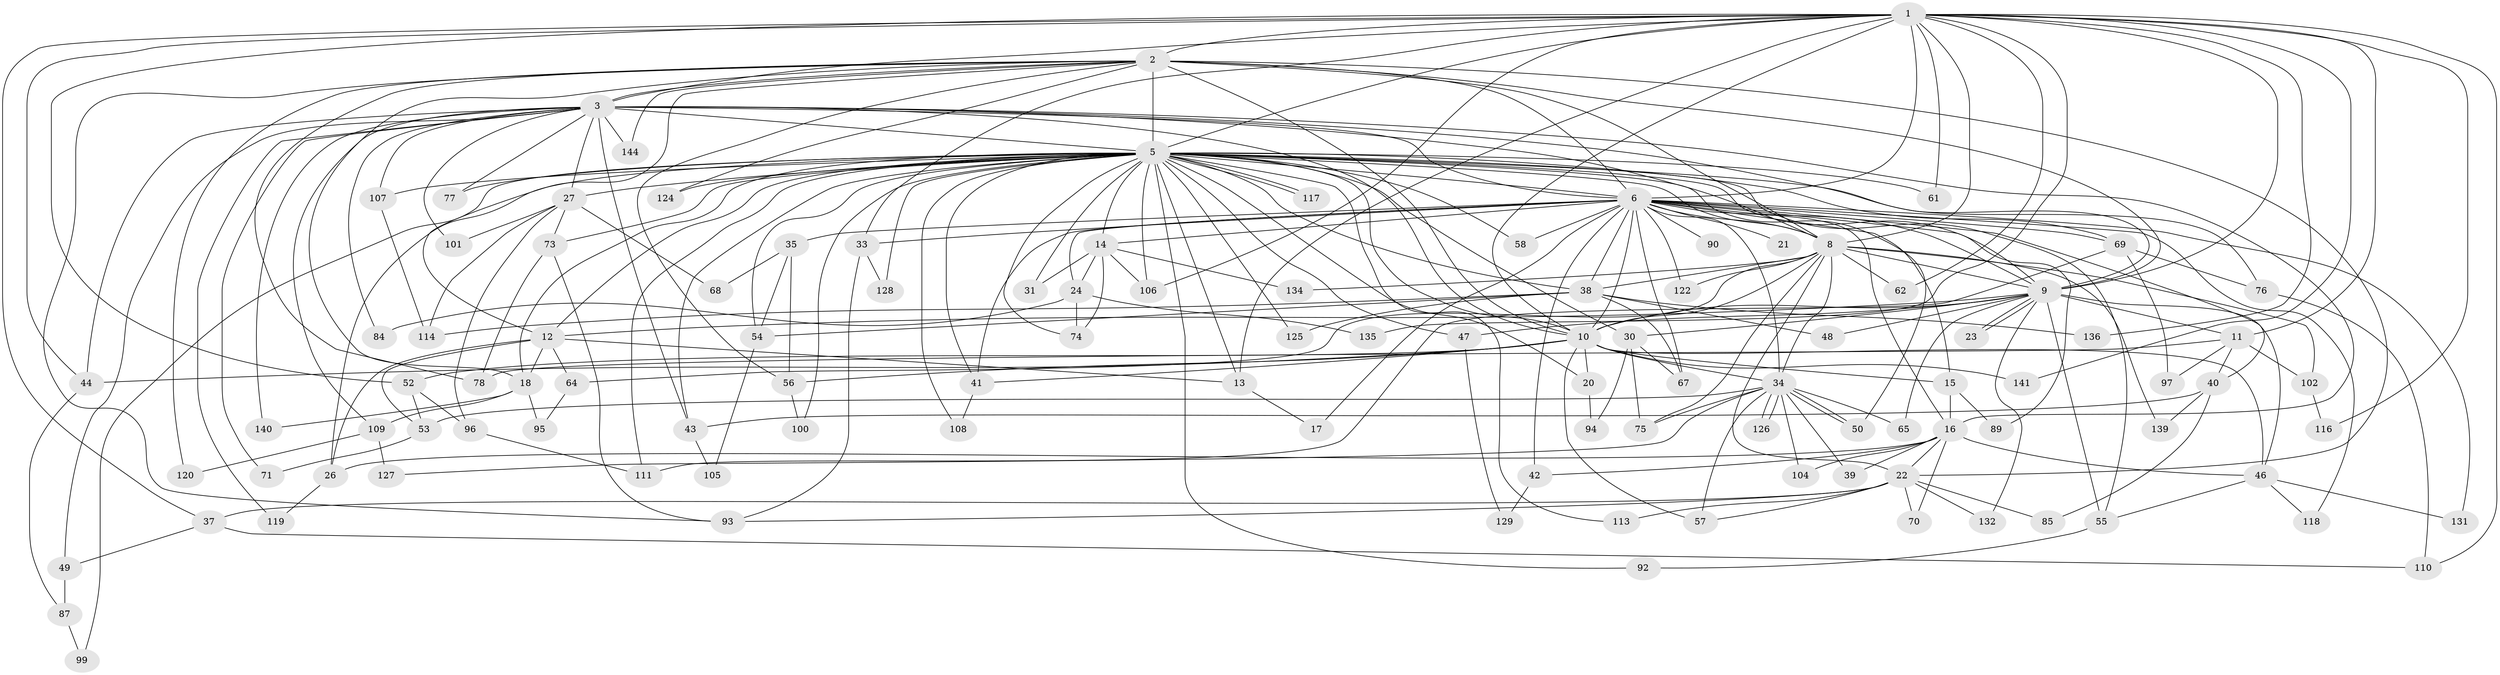 // Generated by graph-tools (version 1.1) at 2025/51/02/27/25 19:51:42]
// undirected, 109 vertices, 255 edges
graph export_dot {
graph [start="1"]
  node [color=gray90,style=filled];
  1 [super="+133"];
  2 [super="+4"];
  3 [super="+32"];
  5 [super="+28"];
  6 [super="+7"];
  8 [super="+121"];
  9 [super="+83"];
  10 [super="+25"];
  11 [super="+142"];
  12 [super="+143"];
  13 [super="+29"];
  14 [super="+82"];
  15;
  16 [super="+98"];
  17;
  18 [super="+19"];
  20;
  21;
  22 [super="+81"];
  23;
  24 [super="+86"];
  26 [super="+45"];
  27;
  30 [super="+63"];
  31;
  33 [super="+137"];
  34 [super="+36"];
  35 [super="+112"];
  37;
  38 [super="+72"];
  39;
  40;
  41 [super="+60"];
  42;
  43 [super="+66"];
  44 [super="+79"];
  46 [super="+51"];
  47;
  48;
  49;
  50 [super="+145"];
  52;
  53 [super="+103"];
  54 [super="+146"];
  55 [super="+59"];
  56 [super="+148"];
  57 [super="+80"];
  58;
  61;
  62;
  64;
  65;
  67 [super="+91"];
  68;
  69;
  70;
  71;
  73 [super="+88"];
  74;
  75;
  76;
  77;
  78;
  84;
  85;
  87;
  89;
  90;
  92;
  93 [super="+123"];
  94;
  95;
  96;
  97;
  99;
  100;
  101;
  102;
  104;
  105;
  106 [super="+130"];
  107;
  108;
  109;
  110 [super="+147"];
  111 [super="+115"];
  113;
  114 [super="+138"];
  116;
  117;
  118;
  119;
  120;
  122;
  124;
  125;
  126;
  127;
  128;
  129;
  131;
  132;
  134;
  135;
  136;
  139;
  140;
  141;
  144;
  1 -- 2 [weight=2];
  1 -- 3;
  1 -- 5 [weight=2];
  1 -- 6 [weight=2];
  1 -- 8;
  1 -- 9;
  1 -- 10;
  1 -- 11;
  1 -- 13;
  1 -- 33;
  1 -- 37;
  1 -- 44;
  1 -- 52;
  1 -- 61;
  1 -- 62;
  1 -- 110;
  1 -- 116;
  1 -- 135;
  1 -- 136;
  1 -- 141;
  1 -- 106;
  2 -- 3 [weight=2];
  2 -- 5 [weight=2];
  2 -- 6 [weight=4];
  2 -- 8 [weight=2];
  2 -- 9 [weight=2];
  2 -- 10 [weight=2];
  2 -- 22;
  2 -- 78;
  2 -- 93;
  2 -- 12;
  2 -- 120;
  2 -- 144;
  2 -- 18;
  2 -- 56;
  2 -- 124;
  3 -- 5 [weight=2];
  3 -- 6 [weight=2];
  3 -- 8;
  3 -- 9;
  3 -- 10;
  3 -- 16;
  3 -- 27;
  3 -- 43;
  3 -- 44;
  3 -- 49;
  3 -- 71;
  3 -- 77;
  3 -- 84;
  3 -- 101;
  3 -- 107;
  3 -- 109;
  3 -- 119;
  3 -- 140;
  3 -- 144;
  5 -- 6 [weight=2];
  5 -- 8;
  5 -- 9;
  5 -- 10;
  5 -- 12;
  5 -- 13;
  5 -- 14;
  5 -- 18;
  5 -- 20;
  5 -- 27;
  5 -- 30 [weight=2];
  5 -- 31;
  5 -- 43;
  5 -- 47;
  5 -- 58;
  5 -- 61;
  5 -- 69;
  5 -- 73 [weight=2];
  5 -- 74;
  5 -- 76;
  5 -- 77;
  5 -- 92;
  5 -- 99;
  5 -- 100;
  5 -- 106;
  5 -- 107;
  5 -- 108;
  5 -- 111;
  5 -- 113;
  5 -- 117;
  5 -- 117;
  5 -- 124;
  5 -- 125;
  5 -- 128;
  5 -- 38;
  5 -- 54;
  5 -- 26;
  5 -- 41;
  5 -- 55;
  5 -- 50;
  6 -- 8 [weight=2];
  6 -- 9 [weight=3];
  6 -- 10 [weight=3];
  6 -- 21 [weight=2];
  6 -- 24 [weight=2];
  6 -- 33;
  6 -- 67;
  6 -- 90 [weight=2];
  6 -- 131;
  6 -- 69;
  6 -- 14;
  6 -- 15;
  6 -- 16;
  6 -- 17;
  6 -- 89;
  6 -- 35;
  6 -- 38;
  6 -- 122;
  6 -- 40;
  6 -- 41;
  6 -- 42;
  6 -- 118;
  6 -- 58;
  6 -- 34;
  8 -- 9;
  8 -- 10;
  8 -- 34;
  8 -- 62;
  8 -- 64;
  8 -- 102;
  8 -- 122;
  8 -- 134;
  8 -- 139;
  8 -- 38;
  8 -- 75;
  8 -- 22;
  9 -- 10;
  9 -- 11;
  9 -- 23;
  9 -- 23;
  9 -- 30;
  9 -- 46;
  9 -- 47;
  9 -- 48;
  9 -- 55;
  9 -- 65;
  9 -- 132;
  9 -- 12;
  10 -- 15;
  10 -- 20;
  10 -- 34;
  10 -- 46;
  10 -- 52;
  10 -- 56;
  10 -- 141;
  10 -- 41;
  10 -- 44;
  10 -- 57;
  11 -- 40;
  11 -- 97;
  11 -- 102;
  11 -- 78;
  12 -- 26;
  12 -- 64;
  12 -- 13;
  12 -- 18;
  12 -- 53;
  13 -- 17;
  14 -- 24;
  14 -- 31;
  14 -- 134;
  14 -- 74;
  14 -- 106;
  15 -- 89;
  15 -- 16;
  16 -- 22;
  16 -- 26;
  16 -- 39;
  16 -- 42;
  16 -- 70;
  16 -- 104;
  16 -- 46;
  18 -- 140;
  18 -- 109;
  18 -- 95;
  20 -- 94;
  22 -- 37;
  22 -- 57;
  22 -- 70;
  22 -- 85;
  22 -- 93;
  22 -- 113;
  22 -- 132;
  24 -- 74;
  24 -- 84;
  24 -- 135;
  26 -- 119;
  27 -- 68;
  27 -- 73;
  27 -- 96;
  27 -- 101;
  27 -- 114;
  30 -- 75;
  30 -- 94;
  30 -- 67;
  33 -- 128;
  33 -- 93;
  34 -- 50;
  34 -- 50;
  34 -- 57;
  34 -- 65;
  34 -- 75;
  34 -- 126;
  34 -- 126;
  34 -- 127;
  34 -- 53;
  34 -- 39;
  34 -- 104;
  35 -- 68;
  35 -- 54;
  35 -- 56;
  37 -- 49;
  37 -- 110;
  38 -- 48;
  38 -- 54;
  38 -- 125;
  38 -- 136;
  38 -- 67;
  38 -- 114;
  40 -- 85;
  40 -- 139;
  40 -- 43;
  41 -- 108;
  42 -- 129;
  43 -- 105;
  44 -- 87;
  46 -- 118;
  46 -- 131;
  46 -- 55;
  47 -- 129;
  49 -- 87;
  52 -- 53;
  52 -- 96;
  53 -- 71;
  54 -- 105;
  55 -- 92;
  56 -- 100;
  64 -- 95;
  69 -- 76;
  69 -- 97;
  69 -- 111;
  73 -- 78;
  73 -- 93;
  76 -- 110;
  87 -- 99;
  96 -- 111;
  102 -- 116;
  107 -- 114;
  109 -- 120;
  109 -- 127;
}
